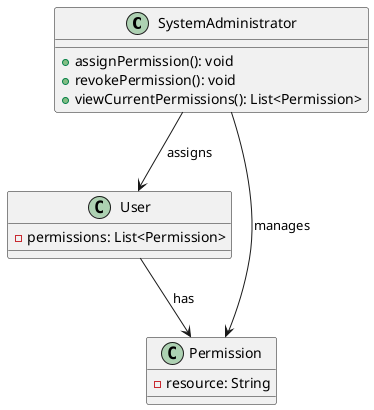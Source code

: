 @startuml
class SystemAdministrator {
    + assignPermission(): void
    + revokePermission(): void
    + viewCurrentPermissions(): List<Permission>
}

class User {
    - permissions: List<Permission>
}

class Permission {
    - resource: String
}

SystemAdministrator --> User: assigns
SystemAdministrator --> Permission: manages
User --> Permission: has
@enduml